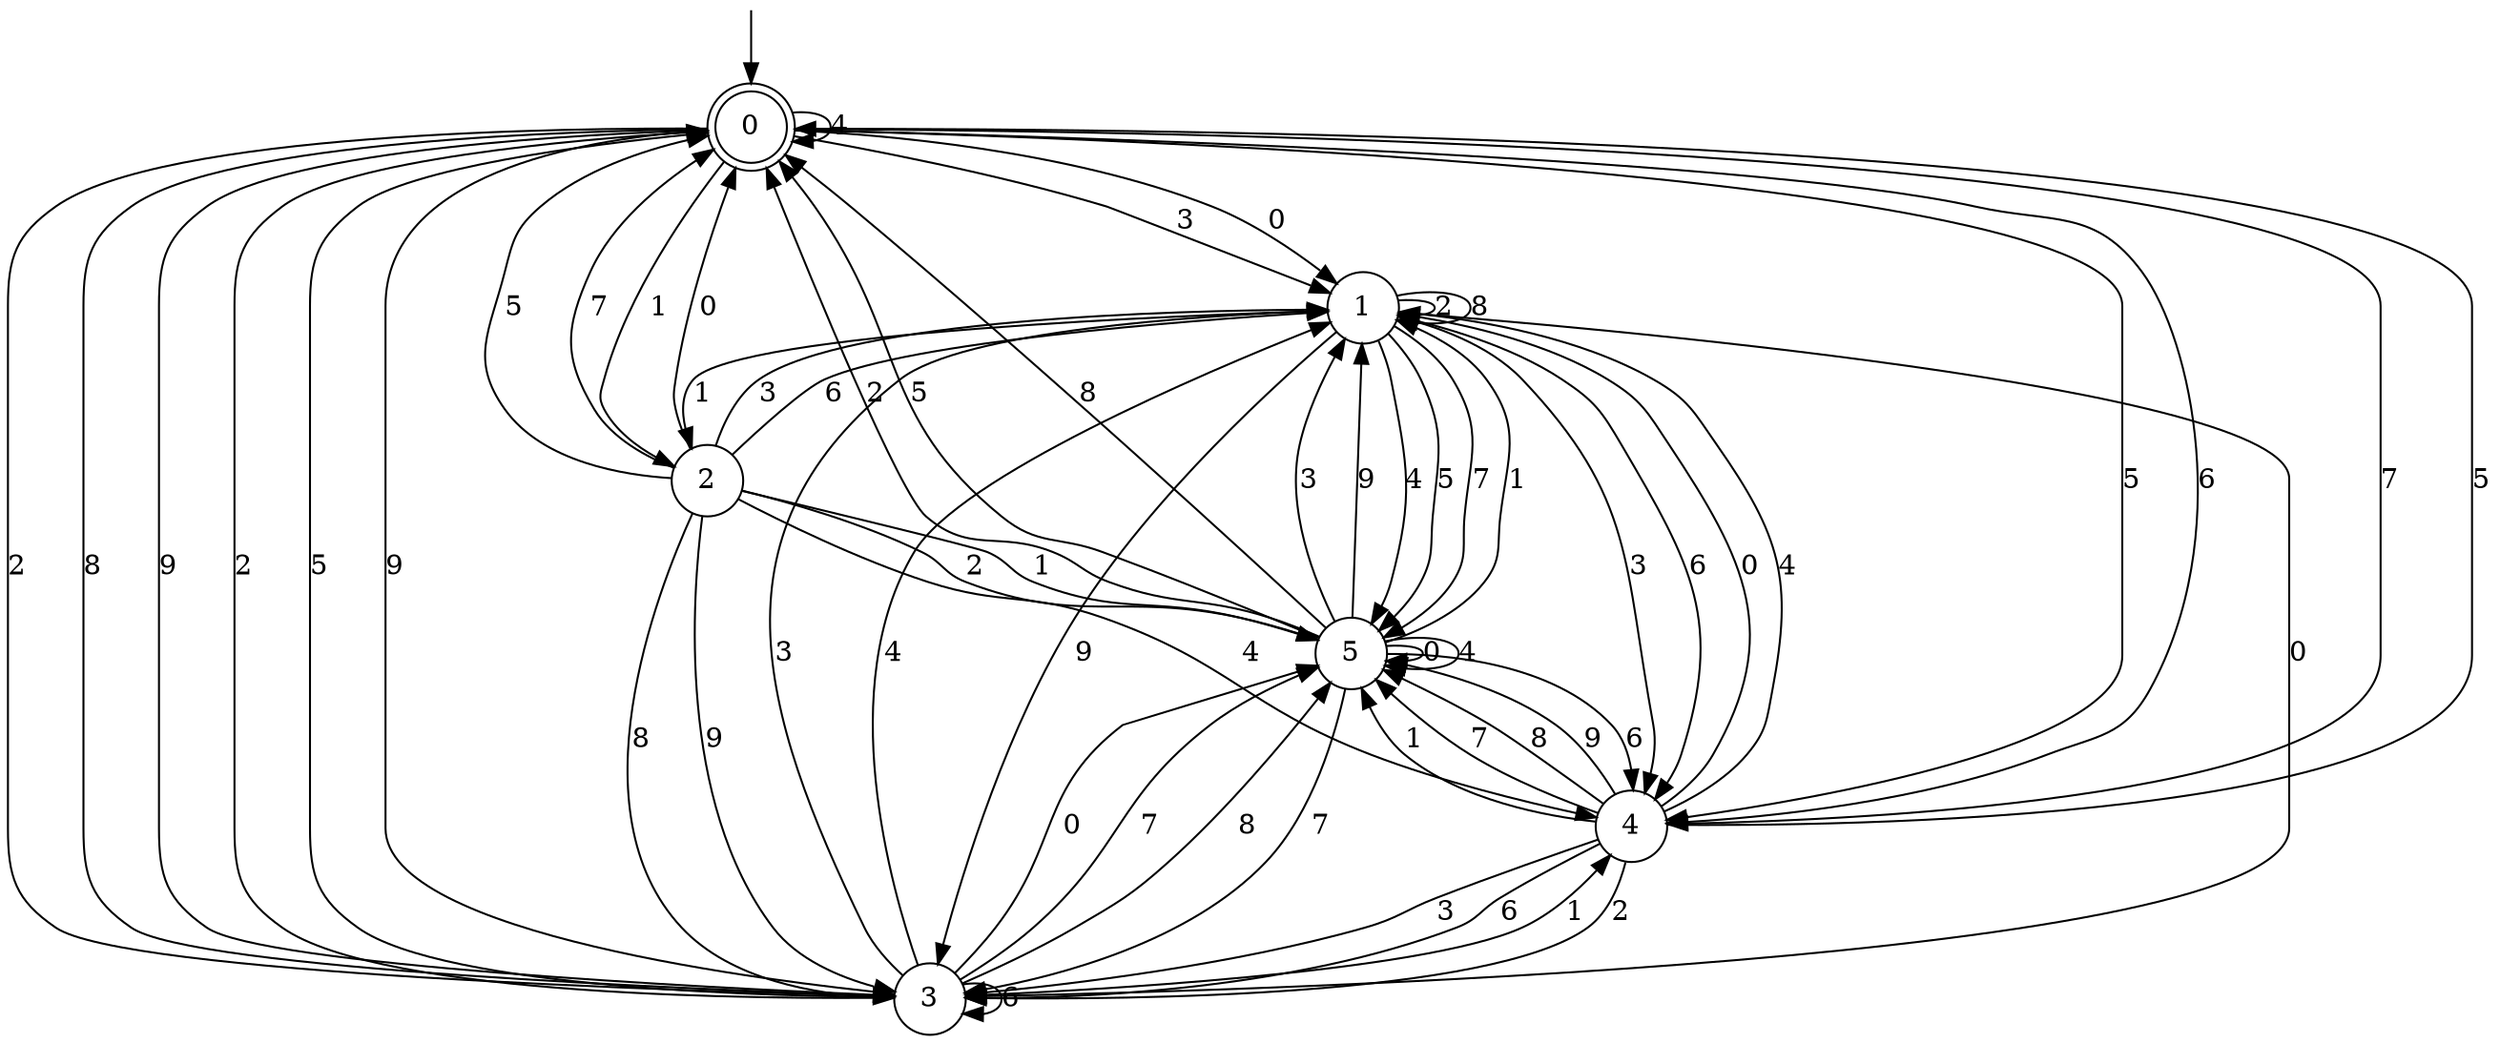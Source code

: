 digraph g {

	s0 [shape="doublecircle" label="0"];
	s1 [shape="circle" label="1"];
	s2 [shape="circle" label="2"];
	s3 [shape="circle" label="3"];
	s4 [shape="circle" label="4"];
	s5 [shape="circle" label="5"];
	s0 -> s1 [label="0"];
	s0 -> s2 [label="1"];
	s0 -> s3 [label="2"];
	s0 -> s1 [label="3"];
	s0 -> s0 [label="4"];
	s0 -> s4 [label="5"];
	s0 -> s4 [label="6"];
	s0 -> s4 [label="7"];
	s0 -> s3 [label="8"];
	s0 -> s3 [label="9"];
	s1 -> s3 [label="0"];
	s1 -> s2 [label="1"];
	s1 -> s1 [label="2"];
	s1 -> s4 [label="3"];
	s1 -> s5 [label="4"];
	s1 -> s5 [label="5"];
	s1 -> s4 [label="6"];
	s1 -> s5 [label="7"];
	s1 -> s1 [label="8"];
	s1 -> s3 [label="9"];
	s2 -> s0 [label="0"];
	s2 -> s5 [label="1"];
	s2 -> s5 [label="2"];
	s2 -> s1 [label="3"];
	s2 -> s4 [label="4"];
	s2 -> s0 [label="5"];
	s2 -> s1 [label="6"];
	s2 -> s0 [label="7"];
	s2 -> s3 [label="8"];
	s2 -> s3 [label="9"];
	s3 -> s5 [label="0"];
	s3 -> s4 [label="1"];
	s3 -> s0 [label="2"];
	s3 -> s1 [label="3"];
	s3 -> s1 [label="4"];
	s3 -> s0 [label="5"];
	s3 -> s3 [label="6"];
	s3 -> s5 [label="7"];
	s3 -> s5 [label="8"];
	s3 -> s0 [label="9"];
	s4 -> s1 [label="0"];
	s4 -> s5 [label="1"];
	s4 -> s3 [label="2"];
	s4 -> s3 [label="3"];
	s4 -> s1 [label="4"];
	s4 -> s0 [label="5"];
	s4 -> s3 [label="6"];
	s4 -> s5 [label="7"];
	s4 -> s5 [label="8"];
	s4 -> s5 [label="9"];
	s5 -> s5 [label="0"];
	s5 -> s1 [label="1"];
	s5 -> s0 [label="2"];
	s5 -> s1 [label="3"];
	s5 -> s5 [label="4"];
	s5 -> s0 [label="5"];
	s5 -> s4 [label="6"];
	s5 -> s3 [label="7"];
	s5 -> s0 [label="8"];
	s5 -> s1 [label="9"];

__start0 [label="" shape="none" width="0" height="0"];
__start0 -> s0;

}

